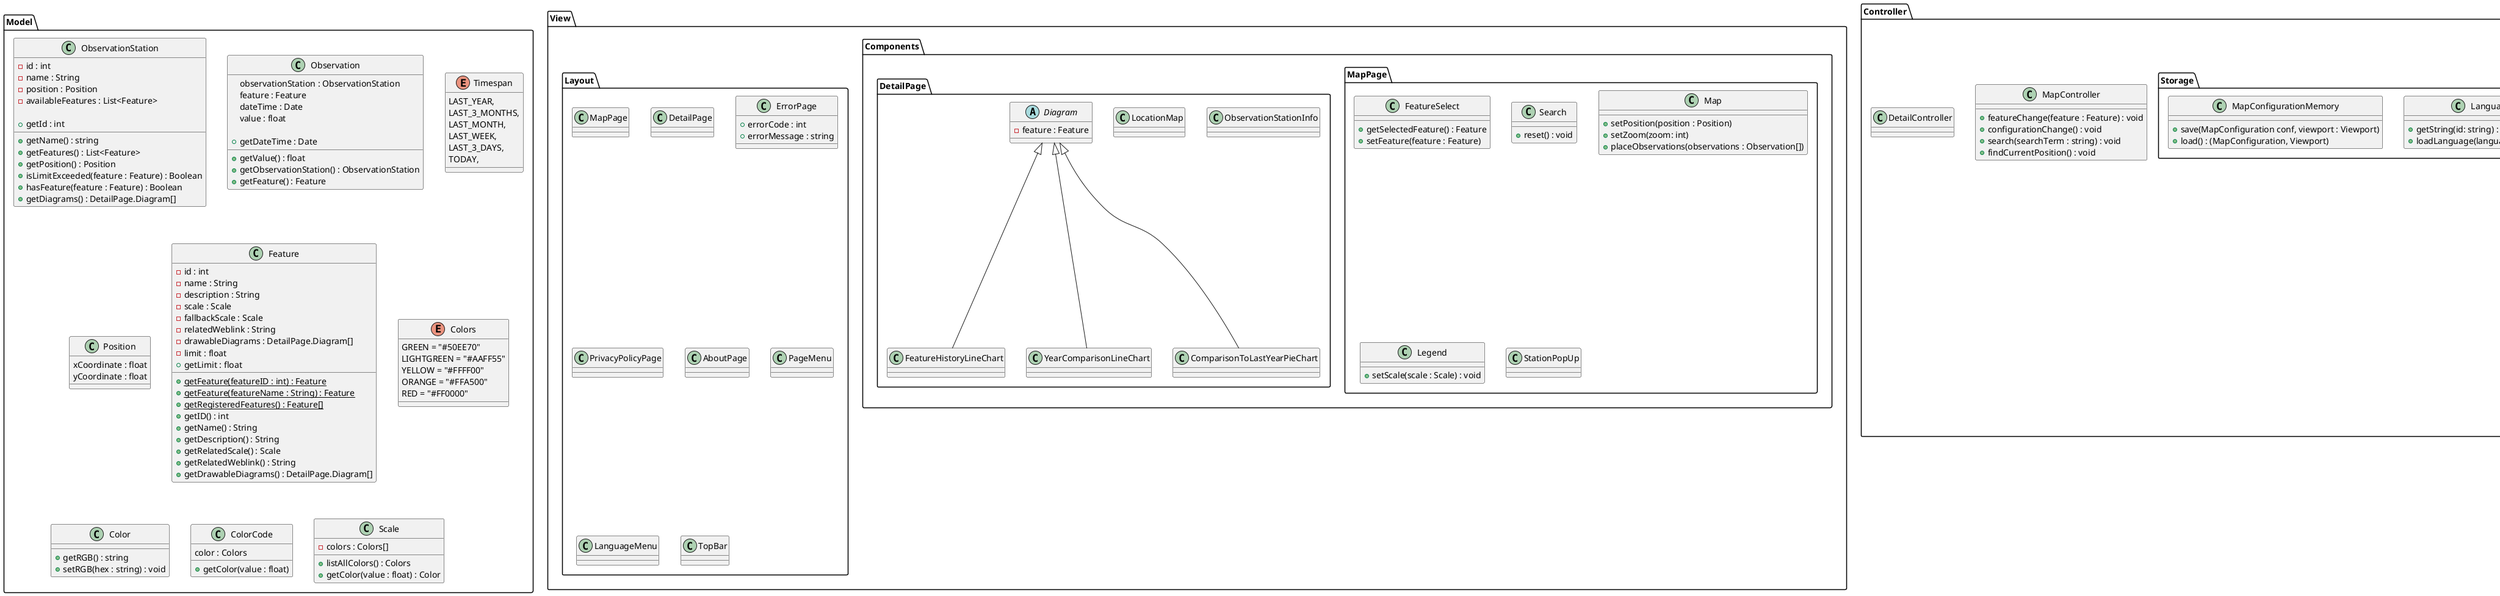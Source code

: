@startuml MVC

namespace Model {
    class ObservationStation {
        -id : int
        -name : String
        -position : Position
        -availableFeatures : List<Feature>

        + getId : int
        + getName() : string
        + getFeatures() : List<Feature>
        + getPosition() : Position
        + isLimitExceeded(feature : Feature) : Boolean
        + hasFeature(feature : Feature) : Boolean
        + getDiagrams() : DetailPage.Diagram[]
    }
   
    class Observation {
        observationStation : ObservationStation
        feature : Feature
        dateTime : Date
        value : float

        + getValue() : float
        + getObservationStation() : ObservationStation
        + getFeature() : Feature
        + getDateTime : Date
    }

    enum Timespan {
            LAST_YEAR,
            LAST_3_MONTHS,
            LAST_MONTH,
            LAST_WEEK,
            LAST_3_DAYS,
            TODAY,
        }
    
    class Position {
        xCoordinate : float
        yCoordinate : float
    }

    class Feature {
        - id : int
        - name : String
        - description : String
        - scale : Scale
        - fallbackScale : Scale
        - relatedWeblink : String
        - drawableDiagrams : DetailPage.Diagram[]
        - limit : float
        {static} + getFeature(featureID : int) : Feature
        {static} + getFeature(featureName : String) : Feature
        {static} + getRegisteredFeatures() : Feature[]
        + getID() : int
        + getName() : String
        + getDescription() : String
        + getRelatedScale() : Scale
        + getRelatedWeblink() : String
        + getDrawableDiagrams() : DetailPage.Diagram[]
        + getLimit : float
    }

    enum Colors {
        GREEN = "#50EE70"
        LIGHTGREEN = "#AAFF55"
        YELLOW = "#FFFF00"
        ORANGE = "#FFA500"
        RED = "#FF0000" 
    }

    class Color {
        + getRGB() : string
        + setRGB(hex : string) : void
    }

    class ColorCode {
        color : Colors
        + getColor(value : float)
    }

    class Scale {
        -colors : Colors[]
        +listAllColors() : Colors
        + getColor(value : float) : Color
    }

}

namespace View {
    namespace Components {
        namespace MapPage {
            class FeatureSelect {
                + getSelectedFeature() : Feature
                + setFeature(feature : Feature)
            }
            class Search {
                + reset() : void
            }
            class Map {
                + setPosition(position : Position)
                + setZoom(zoom: int)
                + placeObservations(observations : Observation[])
            }
            class Legend {
                + setScale(scale : Scale) : void
            }
            class StationPopUp
        }
        namespace DetailPage {
            class ObservationStationInfo
            class LocationMap
            abstract Diagram {
                - feature : Feature
            }
            class FeatureHistoryLineChart extends Diagram
            class YearComparisonLineChart extends Diagram
            class ComparisonToLastYearPieChart extends Diagram
        }
    }

    namespace Layout {
        class MapPage
        class DetailPage
        class ErrorPage {
            + errorCode : int
            + errorMessage : string
        }
        class PrivacyPolicyPage
        class AboutPage
        class PageMenu
        class LanguageMenu
        class TopBar
    }
}


namespace Controller {
    namespace Frost {
        class FROSTServer {
            + setUrl(url : string) : void
            + getUrl() : string
        }

        class FROSTQuery {
            + send() : QueryResult
            + setTop(n : int) : void           
            + setSkip(n : int) : void
            + enableCount(set : boolean) : void
            + setOrderBy(orderBy : string) : void
            + setSelect(select : string) : void
            + setFilter(filter : string) : void
            + setExpand(expand : string) : void
            + setId(id : string) : void
        }

        interface QueryResult
        class DataProvider {
            + getLatestObservations(center : Position, radius: int, feature : Feature) : Observation[]
            + getStationsIn(middle: Position, radius : int) : Station[]
            + getHistoricalObservations(station : Station, start : Date, end : Date, feature : Feature) : Observation[]
            + getHistoricalObservations(station : Station, start : Date, end : Date, frequency : Frequency, feature : Feature) : Observation[]
            + getStation(id : string) : Station
            + getFeature(id : string) : Feature
        }
        class FeatureProvider {
            makeFeature(id : string) : Feature
            getScale(feature : Feature) : Scale
        }
    }
    namespace Storage {
        class Language {
            + getString(id: string) : string
            + loadLanguage(languageId : string)
        }

        class MapConfigurationMemory {
            + save(MapConfiguration conf, viewport : Viewport)
            + load() : (MapConfiguration, Viewport)
        }
    }

    class MapController {
        + featureChange(feature : Feature) : void
        + configurationChange() : void
        + search(searchTerm : string) : void
        + findCurrentPosition() : void
    }

    class DetailController {
        
    }


}

@enduml
